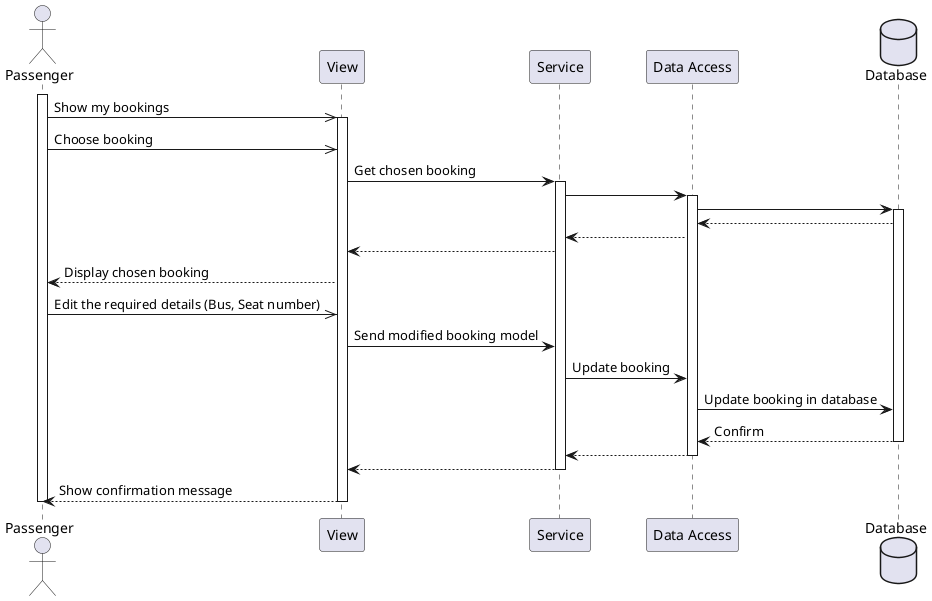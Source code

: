 @startuml modify-booking


actor Passenger as a
participant View as v
participant Service as s
participant "Data Access" as da
database Database as db

activate a
a ->> v: Show my bookings
activate v
a ->> v: Choose booking
v -> s: Get chosen booking
activate s
s -> da
activate da
da -> db
activate db
db --> da
da --> s
s --> v
v --> a: Display chosen booking
a ->> v: Edit the required details (Bus, Seat number)
v -> s: Send modified booking model
s -> da: Update booking
da -> db: Update booking in database
db --> da: Confirm
deactivate db
da --> s
deactivate da
s --> v
deactivate s
v --> a: Show confirmation message
deactivate v
deactivate a


@enduml
